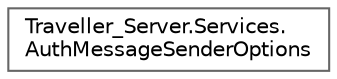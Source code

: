 digraph "Graphical Class Hierarchy"
{
 // LATEX_PDF_SIZE
  bgcolor="transparent";
  edge [fontname=Helvetica,fontsize=10,labelfontname=Helvetica,labelfontsize=10];
  node [fontname=Helvetica,fontsize=10,shape=box,height=0.2,width=0.4];
  rankdir="LR";
  Node0 [label="Traveller_Server.Services.\lAuthMessageSenderOptions",height=0.2,width=0.4,color="grey40", fillcolor="white", style="filled",URL="$class_traveller___server_1_1_services_1_1_auth_message_sender_options.html",tooltip=" "];
}
